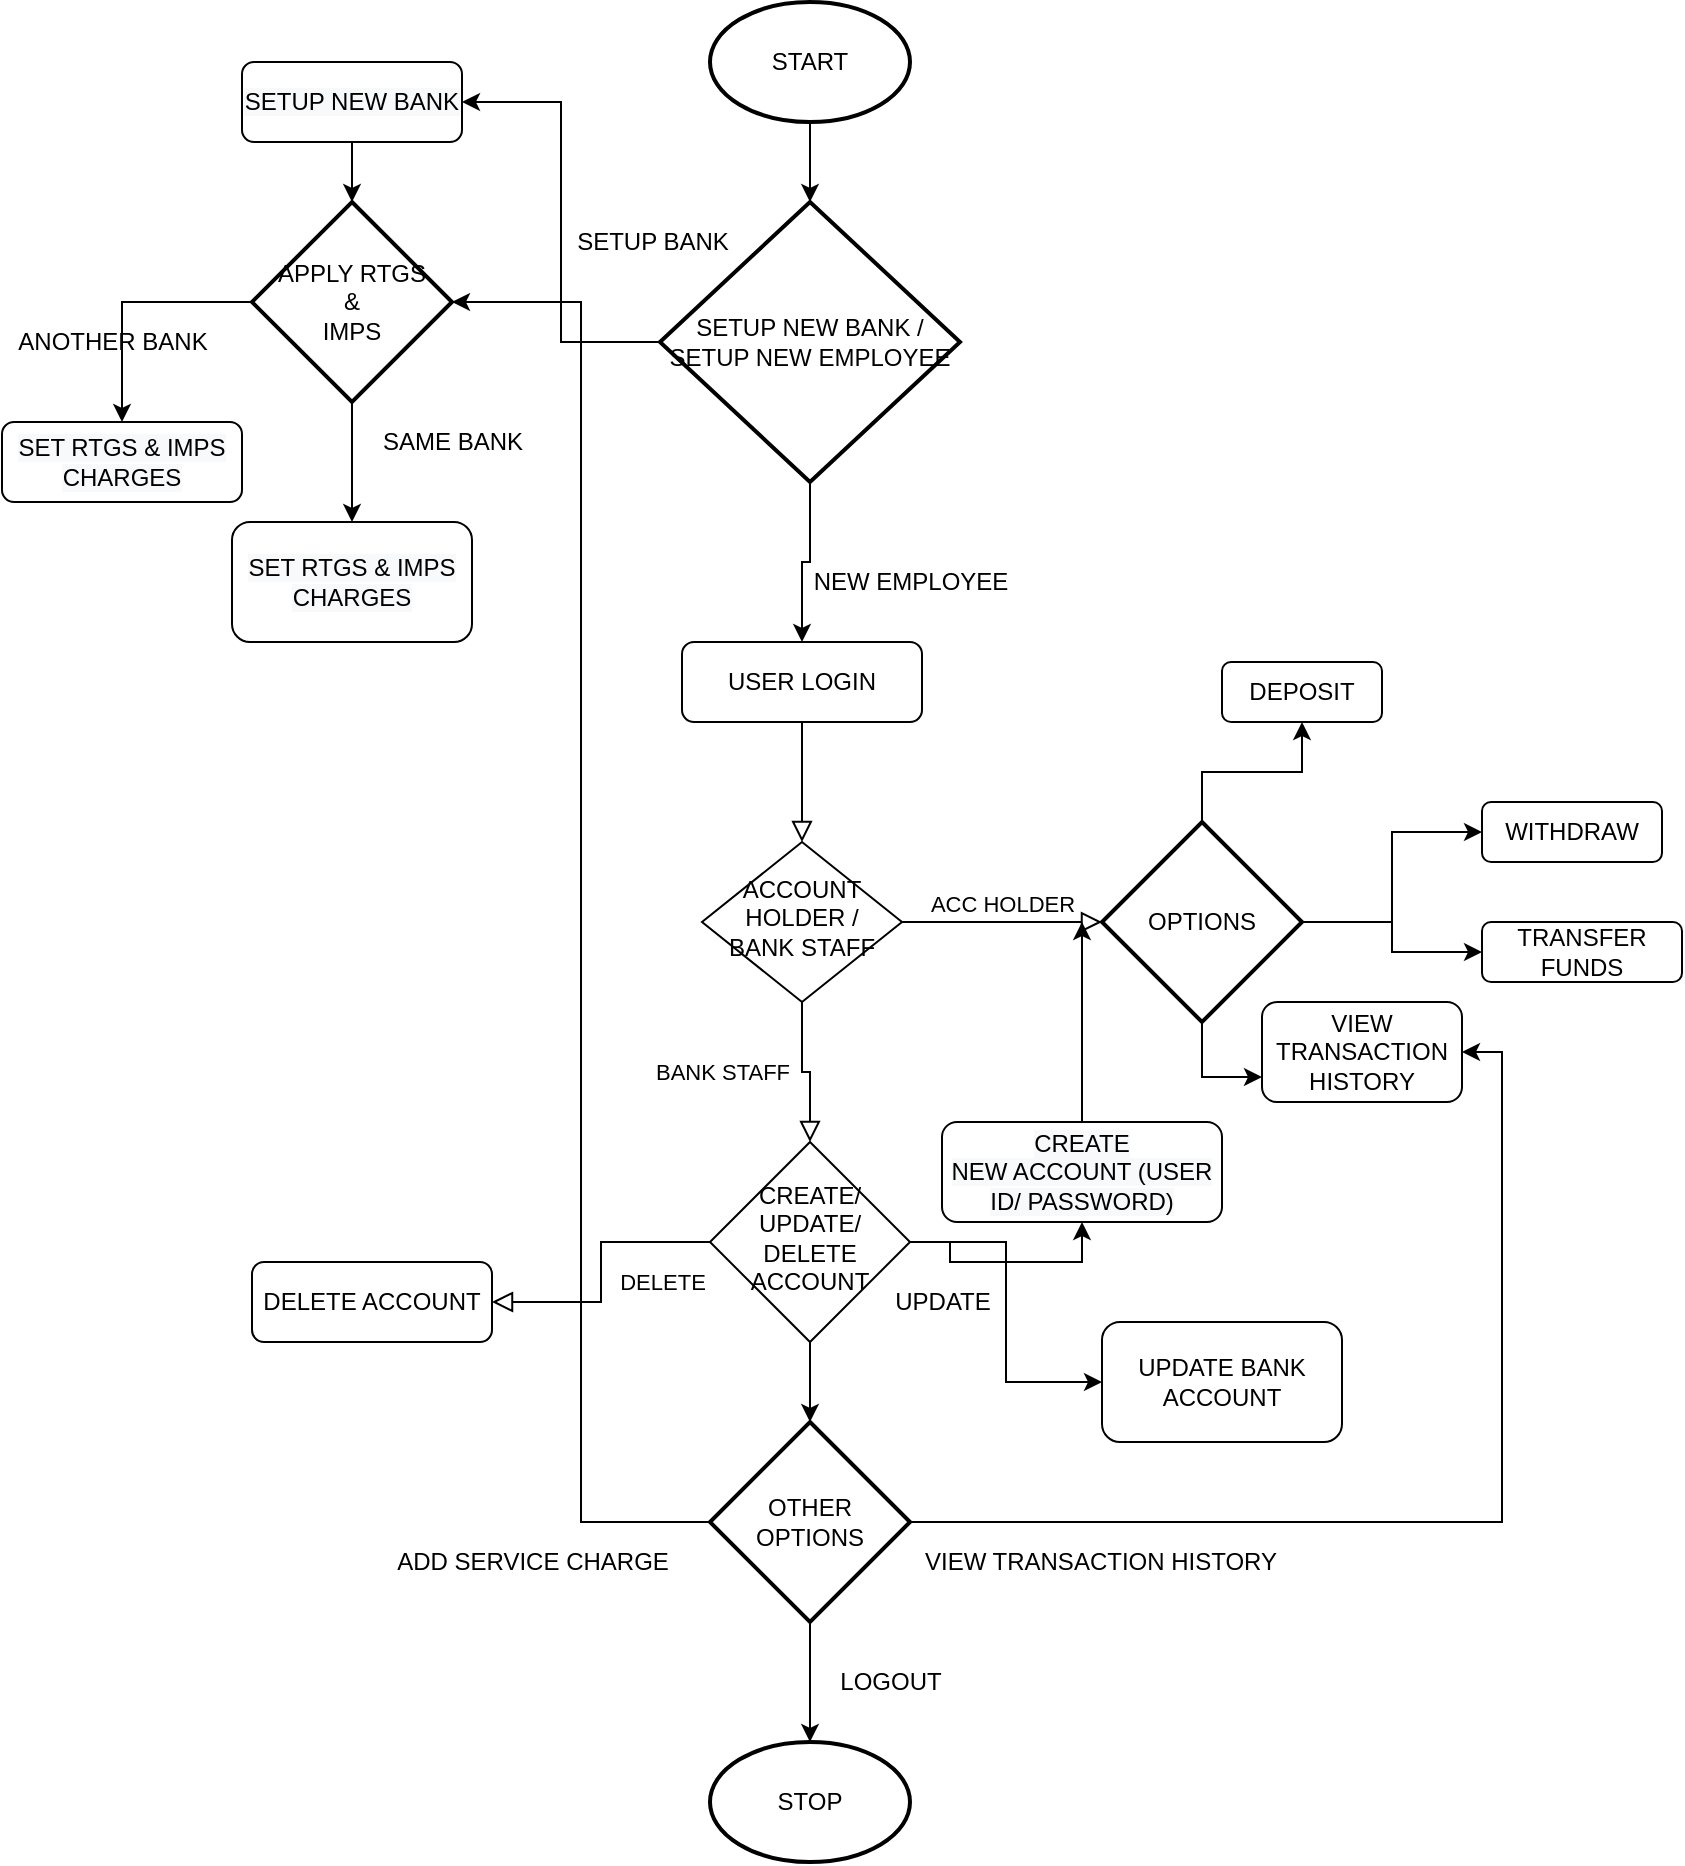 <mxfile version="14.2.6" type="github">
  <diagram id="C5RBs43oDa-KdzZeNtuy" name="Page-1">
    <mxGraphModel dx="1773" dy="646" grid="1" gridSize="10" guides="1" tooltips="1" connect="1" arrows="1" fold="1" page="1" pageScale="1" pageWidth="827" pageHeight="1169" math="0" shadow="0">
      <root>
        <mxCell id="WIyWlLk6GJQsqaUBKTNV-0" />
        <mxCell id="WIyWlLk6GJQsqaUBKTNV-1" parent="WIyWlLk6GJQsqaUBKTNV-0" />
        <mxCell id="WIyWlLk6GJQsqaUBKTNV-2" value="" style="rounded=0;html=1;jettySize=auto;orthogonalLoop=1;fontSize=11;endArrow=block;endFill=0;endSize=8;strokeWidth=1;shadow=0;labelBackgroundColor=none;edgeStyle=orthogonalEdgeStyle;" parent="WIyWlLk6GJQsqaUBKTNV-1" source="WIyWlLk6GJQsqaUBKTNV-3" target="WIyWlLk6GJQsqaUBKTNV-6" edge="1">
          <mxGeometry relative="1" as="geometry" />
        </mxCell>
        <mxCell id="WIyWlLk6GJQsqaUBKTNV-3" value="USER LOGIN" style="rounded=1;whiteSpace=wrap;html=1;fontSize=12;glass=0;strokeWidth=1;shadow=0;" parent="WIyWlLk6GJQsqaUBKTNV-1" vertex="1">
          <mxGeometry x="300" y="350" width="120" height="40" as="geometry" />
        </mxCell>
        <mxCell id="WIyWlLk6GJQsqaUBKTNV-4" value="BANK STAFF" style="rounded=0;html=1;jettySize=auto;orthogonalLoop=1;fontSize=11;endArrow=block;endFill=0;endSize=8;strokeWidth=1;shadow=0;labelBackgroundColor=none;edgeStyle=orthogonalEdgeStyle;" parent="WIyWlLk6GJQsqaUBKTNV-1" source="WIyWlLk6GJQsqaUBKTNV-6" target="WIyWlLk6GJQsqaUBKTNV-10" edge="1">
          <mxGeometry x="-0.054" y="-40" relative="1" as="geometry">
            <mxPoint x="-40" y="-40" as="offset" />
          </mxGeometry>
        </mxCell>
        <mxCell id="WIyWlLk6GJQsqaUBKTNV-5" value="ACC HOLDER" style="edgeStyle=orthogonalEdgeStyle;rounded=0;html=1;jettySize=auto;orthogonalLoop=1;fontSize=11;endArrow=block;endFill=0;endSize=8;strokeWidth=1;shadow=0;labelBackgroundColor=none;" parent="WIyWlLk6GJQsqaUBKTNV-1" source="WIyWlLk6GJQsqaUBKTNV-6" edge="1">
          <mxGeometry y="10" relative="1" as="geometry">
            <mxPoint as="offset" />
            <mxPoint x="510" y="490" as="targetPoint" />
          </mxGeometry>
        </mxCell>
        <mxCell id="WIyWlLk6GJQsqaUBKTNV-6" value="ACCOUNT HOLDER / BANK STAFF" style="rhombus;whiteSpace=wrap;html=1;shadow=0;fontFamily=Helvetica;fontSize=12;align=center;strokeWidth=1;spacing=6;spacingTop=-4;" parent="WIyWlLk6GJQsqaUBKTNV-1" vertex="1">
          <mxGeometry x="310" y="450" width="100" height="80" as="geometry" />
        </mxCell>
        <mxCell id="WIyWlLk6GJQsqaUBKTNV-9" value="DELETE" style="edgeStyle=orthogonalEdgeStyle;rounded=0;html=1;jettySize=auto;orthogonalLoop=1;fontSize=11;endArrow=block;endFill=0;endSize=8;strokeWidth=1;shadow=0;labelBackgroundColor=none;" parent="WIyWlLk6GJQsqaUBKTNV-1" source="WIyWlLk6GJQsqaUBKTNV-10" target="WIyWlLk6GJQsqaUBKTNV-12" edge="1">
          <mxGeometry x="-0.655" y="20" relative="1" as="geometry">
            <mxPoint as="offset" />
          </mxGeometry>
        </mxCell>
        <mxCell id="j8WnYlt1CnTTDkwHg4I7-49" style="edgeStyle=orthogonalEdgeStyle;rounded=0;orthogonalLoop=1;jettySize=auto;html=1;entryX=0;entryY=0.5;entryDx=0;entryDy=0;" edge="1" parent="WIyWlLk6GJQsqaUBKTNV-1" source="WIyWlLk6GJQsqaUBKTNV-10" target="j8WnYlt1CnTTDkwHg4I7-48">
          <mxGeometry relative="1" as="geometry" />
        </mxCell>
        <mxCell id="j8WnYlt1CnTTDkwHg4I7-53" style="edgeStyle=orthogonalEdgeStyle;rounded=0;orthogonalLoop=1;jettySize=auto;html=1;entryX=0.5;entryY=1;entryDx=0;entryDy=0;" edge="1" parent="WIyWlLk6GJQsqaUBKTNV-1" source="WIyWlLk6GJQsqaUBKTNV-10" target="j8WnYlt1CnTTDkwHg4I7-51">
          <mxGeometry relative="1" as="geometry" />
        </mxCell>
        <mxCell id="j8WnYlt1CnTTDkwHg4I7-56" style="edgeStyle=orthogonalEdgeStyle;rounded=0;orthogonalLoop=1;jettySize=auto;html=1;exitX=0.5;exitY=1;exitDx=0;exitDy=0;entryX=0.5;entryY=0;entryDx=0;entryDy=0;entryPerimeter=0;" edge="1" parent="WIyWlLk6GJQsqaUBKTNV-1" source="WIyWlLk6GJQsqaUBKTNV-10" target="j8WnYlt1CnTTDkwHg4I7-55">
          <mxGeometry relative="1" as="geometry" />
        </mxCell>
        <mxCell id="WIyWlLk6GJQsqaUBKTNV-10" value="CREATE/&lt;br&gt;UPDATE/&lt;br&gt;DELETE&lt;br&gt;ACCOUNT" style="rhombus;whiteSpace=wrap;html=1;shadow=0;fontFamily=Helvetica;fontSize=12;align=center;strokeWidth=1;spacing=6;spacingTop=-4;" parent="WIyWlLk6GJQsqaUBKTNV-1" vertex="1">
          <mxGeometry x="314" y="600" width="100" height="100" as="geometry" />
        </mxCell>
        <mxCell id="WIyWlLk6GJQsqaUBKTNV-12" value="DELETE ACCOUNT" style="rounded=1;whiteSpace=wrap;html=1;fontSize=12;glass=0;strokeWidth=1;shadow=0;" parent="WIyWlLk6GJQsqaUBKTNV-1" vertex="1">
          <mxGeometry x="85" y="660" width="120" height="40" as="geometry" />
        </mxCell>
        <mxCell id="j8WnYlt1CnTTDkwHg4I7-34" style="edgeStyle=orthogonalEdgeStyle;rounded=0;orthogonalLoop=1;jettySize=auto;html=1;entryX=0.5;entryY=0;entryDx=0;entryDy=0;entryPerimeter=0;" edge="1" parent="WIyWlLk6GJQsqaUBKTNV-1" source="j8WnYlt1CnTTDkwHg4I7-1" target="j8WnYlt1CnTTDkwHg4I7-18">
          <mxGeometry relative="1" as="geometry" />
        </mxCell>
        <mxCell id="j8WnYlt1CnTTDkwHg4I7-1" value="START" style="strokeWidth=2;html=1;shape=mxgraph.flowchart.start_1;whiteSpace=wrap;" vertex="1" parent="WIyWlLk6GJQsqaUBKTNV-1">
          <mxGeometry x="314" y="30" width="100" height="60" as="geometry" />
        </mxCell>
        <mxCell id="j8WnYlt1CnTTDkwHg4I7-31" style="edgeStyle=orthogonalEdgeStyle;rounded=0;orthogonalLoop=1;jettySize=auto;html=1;exitX=0;exitY=0.5;exitDx=0;exitDy=0;exitPerimeter=0;" edge="1" parent="WIyWlLk6GJQsqaUBKTNV-1" source="j8WnYlt1CnTTDkwHg4I7-6" target="j8WnYlt1CnTTDkwHg4I7-29">
          <mxGeometry relative="1" as="geometry" />
        </mxCell>
        <mxCell id="j8WnYlt1CnTTDkwHg4I7-32" style="edgeStyle=orthogonalEdgeStyle;rounded=0;orthogonalLoop=1;jettySize=auto;html=1;entryX=0.5;entryY=0;entryDx=0;entryDy=0;" edge="1" parent="WIyWlLk6GJQsqaUBKTNV-1" source="j8WnYlt1CnTTDkwHg4I7-6" target="j8WnYlt1CnTTDkwHg4I7-30">
          <mxGeometry relative="1" as="geometry" />
        </mxCell>
        <mxCell id="j8WnYlt1CnTTDkwHg4I7-6" value="APPLY RTGS&lt;br&gt;&amp;nbsp;&amp;amp;&amp;nbsp;&lt;br&gt;IMPS" style="strokeWidth=2;html=1;shape=mxgraph.flowchart.decision;whiteSpace=wrap;" vertex="1" parent="WIyWlLk6GJQsqaUBKTNV-1">
          <mxGeometry x="85" y="130" width="100" height="100" as="geometry" />
        </mxCell>
        <mxCell id="j8WnYlt1CnTTDkwHg4I7-15" value="SAME BANK" style="text;html=1;resizable=0;autosize=1;align=center;verticalAlign=middle;points=[];fillColor=none;strokeColor=none;rounded=0;" vertex="1" parent="WIyWlLk6GJQsqaUBKTNV-1">
          <mxGeometry x="140" y="240" width="90" height="20" as="geometry" />
        </mxCell>
        <mxCell id="j8WnYlt1CnTTDkwHg4I7-16" value="ANOTHER BANK" style="text;html=1;resizable=0;autosize=1;align=center;verticalAlign=middle;points=[];fillColor=none;strokeColor=none;rounded=0;" vertex="1" parent="WIyWlLk6GJQsqaUBKTNV-1">
          <mxGeometry x="-40" y="190" width="110" height="20" as="geometry" />
        </mxCell>
        <mxCell id="j8WnYlt1CnTTDkwHg4I7-22" style="edgeStyle=orthogonalEdgeStyle;rounded=0;orthogonalLoop=1;jettySize=auto;html=1;" edge="1" parent="WIyWlLk6GJQsqaUBKTNV-1" source="j8WnYlt1CnTTDkwHg4I7-18" target="WIyWlLk6GJQsqaUBKTNV-3">
          <mxGeometry relative="1" as="geometry" />
        </mxCell>
        <mxCell id="j8WnYlt1CnTTDkwHg4I7-28" style="edgeStyle=orthogonalEdgeStyle;rounded=0;orthogonalLoop=1;jettySize=auto;html=1;entryX=1;entryY=0.5;entryDx=0;entryDy=0;" edge="1" parent="WIyWlLk6GJQsqaUBKTNV-1" source="j8WnYlt1CnTTDkwHg4I7-18" target="j8WnYlt1CnTTDkwHg4I7-25">
          <mxGeometry relative="1" as="geometry" />
        </mxCell>
        <mxCell id="j8WnYlt1CnTTDkwHg4I7-18" value="SETUP NEW BANK / SETUP NEW EMPLOYEE" style="strokeWidth=2;html=1;shape=mxgraph.flowchart.decision;whiteSpace=wrap;" vertex="1" parent="WIyWlLk6GJQsqaUBKTNV-1">
          <mxGeometry x="289" y="130" width="150" height="140" as="geometry" />
        </mxCell>
        <mxCell id="j8WnYlt1CnTTDkwHg4I7-20" value="SETUP BANK&lt;br&gt;" style="text;html=1;resizable=0;autosize=1;align=center;verticalAlign=middle;points=[];fillColor=none;strokeColor=none;rounded=0;" vertex="1" parent="WIyWlLk6GJQsqaUBKTNV-1">
          <mxGeometry x="240" y="140" width="90" height="20" as="geometry" />
        </mxCell>
        <mxCell id="j8WnYlt1CnTTDkwHg4I7-23" value="NEW EMPLOYEE&lt;br&gt;" style="text;html=1;resizable=0;autosize=1;align=center;verticalAlign=middle;points=[];fillColor=none;strokeColor=none;rounded=0;" vertex="1" parent="WIyWlLk6GJQsqaUBKTNV-1">
          <mxGeometry x="359" y="310" width="110" height="20" as="geometry" />
        </mxCell>
        <mxCell id="j8WnYlt1CnTTDkwHg4I7-40" style="edgeStyle=orthogonalEdgeStyle;rounded=0;orthogonalLoop=1;jettySize=auto;html=1;entryX=0.5;entryY=1;entryDx=0;entryDy=0;" edge="1" parent="WIyWlLk6GJQsqaUBKTNV-1" source="j8WnYlt1CnTTDkwHg4I7-24" target="j8WnYlt1CnTTDkwHg4I7-35">
          <mxGeometry relative="1" as="geometry" />
        </mxCell>
        <mxCell id="j8WnYlt1CnTTDkwHg4I7-41" style="edgeStyle=orthogonalEdgeStyle;rounded=0;orthogonalLoop=1;jettySize=auto;html=1;entryX=0;entryY=0.5;entryDx=0;entryDy=0;exitX=1;exitY=0.5;exitDx=0;exitDy=0;exitPerimeter=0;" edge="1" parent="WIyWlLk6GJQsqaUBKTNV-1" source="j8WnYlt1CnTTDkwHg4I7-24" target="j8WnYlt1CnTTDkwHg4I7-36">
          <mxGeometry relative="1" as="geometry" />
        </mxCell>
        <mxCell id="j8WnYlt1CnTTDkwHg4I7-42" value="" style="edgeStyle=orthogonalEdgeStyle;rounded=0;orthogonalLoop=1;jettySize=auto;html=1;" edge="1" parent="WIyWlLk6GJQsqaUBKTNV-1" source="j8WnYlt1CnTTDkwHg4I7-24" target="j8WnYlt1CnTTDkwHg4I7-37">
          <mxGeometry relative="1" as="geometry" />
        </mxCell>
        <mxCell id="j8WnYlt1CnTTDkwHg4I7-44" style="edgeStyle=orthogonalEdgeStyle;rounded=0;orthogonalLoop=1;jettySize=auto;html=1;exitX=0.5;exitY=1;exitDx=0;exitDy=0;exitPerimeter=0;entryX=0;entryY=0.75;entryDx=0;entryDy=0;" edge="1" parent="WIyWlLk6GJQsqaUBKTNV-1" source="j8WnYlt1CnTTDkwHg4I7-24" target="j8WnYlt1CnTTDkwHg4I7-38">
          <mxGeometry relative="1" as="geometry" />
        </mxCell>
        <mxCell id="j8WnYlt1CnTTDkwHg4I7-24" value="OPTIONS" style="strokeWidth=2;html=1;shape=mxgraph.flowchart.decision;whiteSpace=wrap;" vertex="1" parent="WIyWlLk6GJQsqaUBKTNV-1">
          <mxGeometry x="510" y="440" width="100" height="100" as="geometry" />
        </mxCell>
        <mxCell id="j8WnYlt1CnTTDkwHg4I7-27" style="edgeStyle=orthogonalEdgeStyle;rounded=0;orthogonalLoop=1;jettySize=auto;html=1;entryX=0.5;entryY=0;entryDx=0;entryDy=0;entryPerimeter=0;" edge="1" parent="WIyWlLk6GJQsqaUBKTNV-1" source="j8WnYlt1CnTTDkwHg4I7-25" target="j8WnYlt1CnTTDkwHg4I7-6">
          <mxGeometry relative="1" as="geometry" />
        </mxCell>
        <mxCell id="j8WnYlt1CnTTDkwHg4I7-25" value="&lt;meta charset=&quot;utf-8&quot;&gt;&lt;span style=&quot;color: rgb(0, 0, 0); font-family: helvetica; font-size: 12px; font-style: normal; font-weight: 400; letter-spacing: normal; text-align: center; text-indent: 0px; text-transform: none; word-spacing: 0px; background-color: rgb(248, 249, 250); display: inline; float: none;&quot;&gt;SETUP NEW BANK&lt;/span&gt;" style="rounded=1;whiteSpace=wrap;html=1;" vertex="1" parent="WIyWlLk6GJQsqaUBKTNV-1">
          <mxGeometry x="80" y="60" width="110" height="40" as="geometry" />
        </mxCell>
        <mxCell id="j8WnYlt1CnTTDkwHg4I7-29" value="&lt;meta charset=&quot;utf-8&quot;&gt;&lt;span style=&quot;color: rgb(0, 0, 0); font-family: helvetica; font-size: 12px; font-style: normal; font-weight: 400; letter-spacing: normal; text-align: center; text-indent: 0px; text-transform: none; word-spacing: 0px; background-color: rgb(248, 249, 250); display: inline; float: none;&quot;&gt;SET RTGS &amp;amp; IMPS CHARGES&lt;/span&gt;" style="rounded=1;whiteSpace=wrap;html=1;" vertex="1" parent="WIyWlLk6GJQsqaUBKTNV-1">
          <mxGeometry x="-40" y="240" width="120" height="40" as="geometry" />
        </mxCell>
        <mxCell id="j8WnYlt1CnTTDkwHg4I7-30" value="&lt;meta charset=&quot;utf-8&quot;&gt;&lt;span style=&quot;color: rgb(0, 0, 0); font-family: helvetica; font-size: 12px; font-style: normal; font-weight: 400; letter-spacing: normal; text-align: center; text-indent: 0px; text-transform: none; word-spacing: 0px; background-color: rgb(248, 249, 250); display: inline; float: none;&quot;&gt;SET RTGS &amp;amp; IMPS CHARGES&lt;/span&gt;" style="rounded=1;whiteSpace=wrap;html=1;" vertex="1" parent="WIyWlLk6GJQsqaUBKTNV-1">
          <mxGeometry x="75" y="290" width="120" height="60" as="geometry" />
        </mxCell>
        <mxCell id="j8WnYlt1CnTTDkwHg4I7-35" value="DEPOSIT" style="rounded=1;whiteSpace=wrap;html=1;" vertex="1" parent="WIyWlLk6GJQsqaUBKTNV-1">
          <mxGeometry x="570" y="360" width="80" height="30" as="geometry" />
        </mxCell>
        <mxCell id="j8WnYlt1CnTTDkwHg4I7-36" value="WITHDRAW" style="rounded=1;whiteSpace=wrap;html=1;" vertex="1" parent="WIyWlLk6GJQsqaUBKTNV-1">
          <mxGeometry x="700" y="430" width="90" height="30" as="geometry" />
        </mxCell>
        <mxCell id="j8WnYlt1CnTTDkwHg4I7-37" value="TRANSFER FUNDS" style="rounded=1;whiteSpace=wrap;html=1;" vertex="1" parent="WIyWlLk6GJQsqaUBKTNV-1">
          <mxGeometry x="700" y="490" width="100" height="30" as="geometry" />
        </mxCell>
        <mxCell id="j8WnYlt1CnTTDkwHg4I7-38" value="VIEW TRANSACTION HISTORY" style="rounded=1;whiteSpace=wrap;html=1;" vertex="1" parent="WIyWlLk6GJQsqaUBKTNV-1">
          <mxGeometry x="590" y="530" width="100" height="50" as="geometry" />
        </mxCell>
        <mxCell id="j8WnYlt1CnTTDkwHg4I7-47" value="UPDATE&lt;br&gt;" style="text;html=1;resizable=0;autosize=1;align=center;verticalAlign=middle;points=[];fillColor=none;strokeColor=none;rounded=0;" vertex="1" parent="WIyWlLk6GJQsqaUBKTNV-1">
          <mxGeometry x="400" y="670" width="60" height="20" as="geometry" />
        </mxCell>
        <mxCell id="j8WnYlt1CnTTDkwHg4I7-48" value="UPDATE BANK ACCOUNT" style="rounded=1;whiteSpace=wrap;html=1;" vertex="1" parent="WIyWlLk6GJQsqaUBKTNV-1">
          <mxGeometry x="510" y="690" width="120" height="60" as="geometry" />
        </mxCell>
        <mxCell id="j8WnYlt1CnTTDkwHg4I7-54" style="edgeStyle=orthogonalEdgeStyle;rounded=0;orthogonalLoop=1;jettySize=auto;html=1;" edge="1" parent="WIyWlLk6GJQsqaUBKTNV-1" source="j8WnYlt1CnTTDkwHg4I7-51">
          <mxGeometry relative="1" as="geometry">
            <mxPoint x="500" y="490" as="targetPoint" />
          </mxGeometry>
        </mxCell>
        <mxCell id="j8WnYlt1CnTTDkwHg4I7-51" value="&lt;span style=&quot;color: rgb(0 , 0 , 0) ; font-family: &amp;#34;helvetica&amp;#34; ; font-size: 12px ; font-style: normal ; font-weight: 400 ; letter-spacing: normal ; text-align: center ; text-indent: 0px ; text-transform: none ; word-spacing: 0px ; background-color: rgb(248 , 249 , 250) ; display: inline ; float: none&quot;&gt;CREATE&lt;/span&gt;&lt;br style=&quot;color: rgb(0 , 0 , 0) ; font-family: &amp;#34;helvetica&amp;#34; ; font-size: 12px ; font-style: normal ; font-weight: 400 ; letter-spacing: normal ; text-align: center ; text-indent: 0px ; text-transform: none ; word-spacing: 0px ; background-color: rgb(248 , 249 , 250)&quot;&gt;&lt;span style=&quot;color: rgb(0 , 0 , 0) ; font-family: &amp;#34;helvetica&amp;#34; ; font-size: 12px ; font-style: normal ; font-weight: 400 ; letter-spacing: normal ; text-align: center ; text-indent: 0px ; text-transform: none ; word-spacing: 0px ; background-color: rgb(248 , 249 , 250) ; display: inline ; float: none&quot;&gt;NEW ACCOUNT (USER ID/ PASSWORD)&lt;/span&gt;" style="rounded=1;whiteSpace=wrap;html=1;" vertex="1" parent="WIyWlLk6GJQsqaUBKTNV-1">
          <mxGeometry x="430" y="590" width="140" height="50" as="geometry" />
        </mxCell>
        <mxCell id="j8WnYlt1CnTTDkwHg4I7-57" style="edgeStyle=orthogonalEdgeStyle;rounded=0;orthogonalLoop=1;jettySize=auto;html=1;entryX=1;entryY=0.5;entryDx=0;entryDy=0;entryPerimeter=0;" edge="1" parent="WIyWlLk6GJQsqaUBKTNV-1" source="j8WnYlt1CnTTDkwHg4I7-55" target="j8WnYlt1CnTTDkwHg4I7-6">
          <mxGeometry relative="1" as="geometry" />
        </mxCell>
        <mxCell id="j8WnYlt1CnTTDkwHg4I7-59" style="edgeStyle=orthogonalEdgeStyle;rounded=0;orthogonalLoop=1;jettySize=auto;html=1;entryX=1;entryY=0.5;entryDx=0;entryDy=0;" edge="1" parent="WIyWlLk6GJQsqaUBKTNV-1" source="j8WnYlt1CnTTDkwHg4I7-55" target="j8WnYlt1CnTTDkwHg4I7-38">
          <mxGeometry relative="1" as="geometry" />
        </mxCell>
        <mxCell id="j8WnYlt1CnTTDkwHg4I7-62" style="edgeStyle=orthogonalEdgeStyle;rounded=0;orthogonalLoop=1;jettySize=auto;html=1;entryX=0.5;entryY=0;entryDx=0;entryDy=0;entryPerimeter=0;" edge="1" parent="WIyWlLk6GJQsqaUBKTNV-1" source="j8WnYlt1CnTTDkwHg4I7-55" target="j8WnYlt1CnTTDkwHg4I7-61">
          <mxGeometry relative="1" as="geometry" />
        </mxCell>
        <mxCell id="j8WnYlt1CnTTDkwHg4I7-55" value="OTHER OPTIONS" style="strokeWidth=2;html=1;shape=mxgraph.flowchart.decision;whiteSpace=wrap;" vertex="1" parent="WIyWlLk6GJQsqaUBKTNV-1">
          <mxGeometry x="314" y="740" width="100" height="100" as="geometry" />
        </mxCell>
        <mxCell id="j8WnYlt1CnTTDkwHg4I7-58" value="ADD SERVICE CHARGE" style="text;html=1;resizable=0;autosize=1;align=center;verticalAlign=middle;points=[];fillColor=none;strokeColor=none;rounded=0;" vertex="1" parent="WIyWlLk6GJQsqaUBKTNV-1">
          <mxGeometry x="150" y="800" width="150" height="20" as="geometry" />
        </mxCell>
        <mxCell id="j8WnYlt1CnTTDkwHg4I7-60" value="VIEW TRANSACTION HISTORY" style="text;html=1;resizable=0;autosize=1;align=center;verticalAlign=middle;points=[];fillColor=none;strokeColor=none;rounded=0;" vertex="1" parent="WIyWlLk6GJQsqaUBKTNV-1">
          <mxGeometry x="414" y="800" width="190" height="20" as="geometry" />
        </mxCell>
        <mxCell id="j8WnYlt1CnTTDkwHg4I7-61" value="STOP" style="strokeWidth=2;html=1;shape=mxgraph.flowchart.start_1;whiteSpace=wrap;" vertex="1" parent="WIyWlLk6GJQsqaUBKTNV-1">
          <mxGeometry x="314" y="900" width="100" height="60" as="geometry" />
        </mxCell>
        <mxCell id="j8WnYlt1CnTTDkwHg4I7-63" value="LOGOUT&lt;br&gt;" style="text;html=1;resizable=0;autosize=1;align=center;verticalAlign=middle;points=[];fillColor=none;strokeColor=none;rounded=0;" vertex="1" parent="WIyWlLk6GJQsqaUBKTNV-1">
          <mxGeometry x="369" y="860" width="70" height="20" as="geometry" />
        </mxCell>
      </root>
    </mxGraphModel>
  </diagram>
</mxfile>
